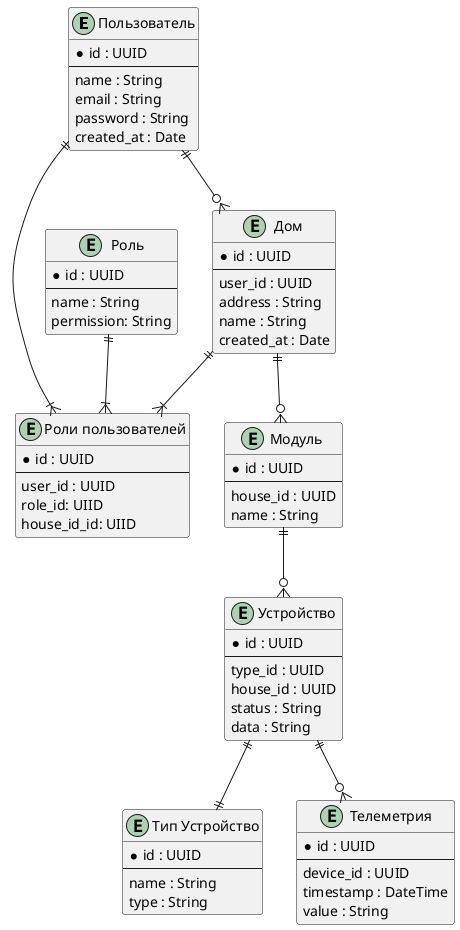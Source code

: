 @startuml

entity "Пользователь" as User {
    * id : UUID
    --
    name : String
    email : String
    password : String
    created_at : Date
}

entity "Роли пользователей" as UserRole {
    * id : UUID
    --
    user_id : UUID
    role_id: UIID
    house_id_id: UIID
}

entity "Роль" as Role {
    * id : UUID
    --
    name : String
    permission: String
}

entity "Дом " as House {
    * id : UUID
    --
    user_id : UUID
    address : String
    name : String
    created_at : Date
}

entity "Модуль " as Module {
    * id : UUID
    --
    house_id : UUID
    name : String
}

entity "Устройство" as Device {
    * id : UUID
    --
    type_id : UUID
    house_id : UUID
    status : String
    data : String
}

entity "Тип Устройство" as DeviceType {
    * id : UUID
    --
    name : String
    type : String
}

entity "Телеметрия" as TelemetryData {
    * id : UUID
    --
    device_id : UUID
    timestamp : DateTime
    value : String
}

User ||--|{UserRole
Role ||--|{ UserRole
House ||--|{UserRole

User ||--o{ House
House ||--o{ Module
Module ||--o{ Device
Device ||--|| DeviceType
Device ||--o{ TelemetryData

@enduml